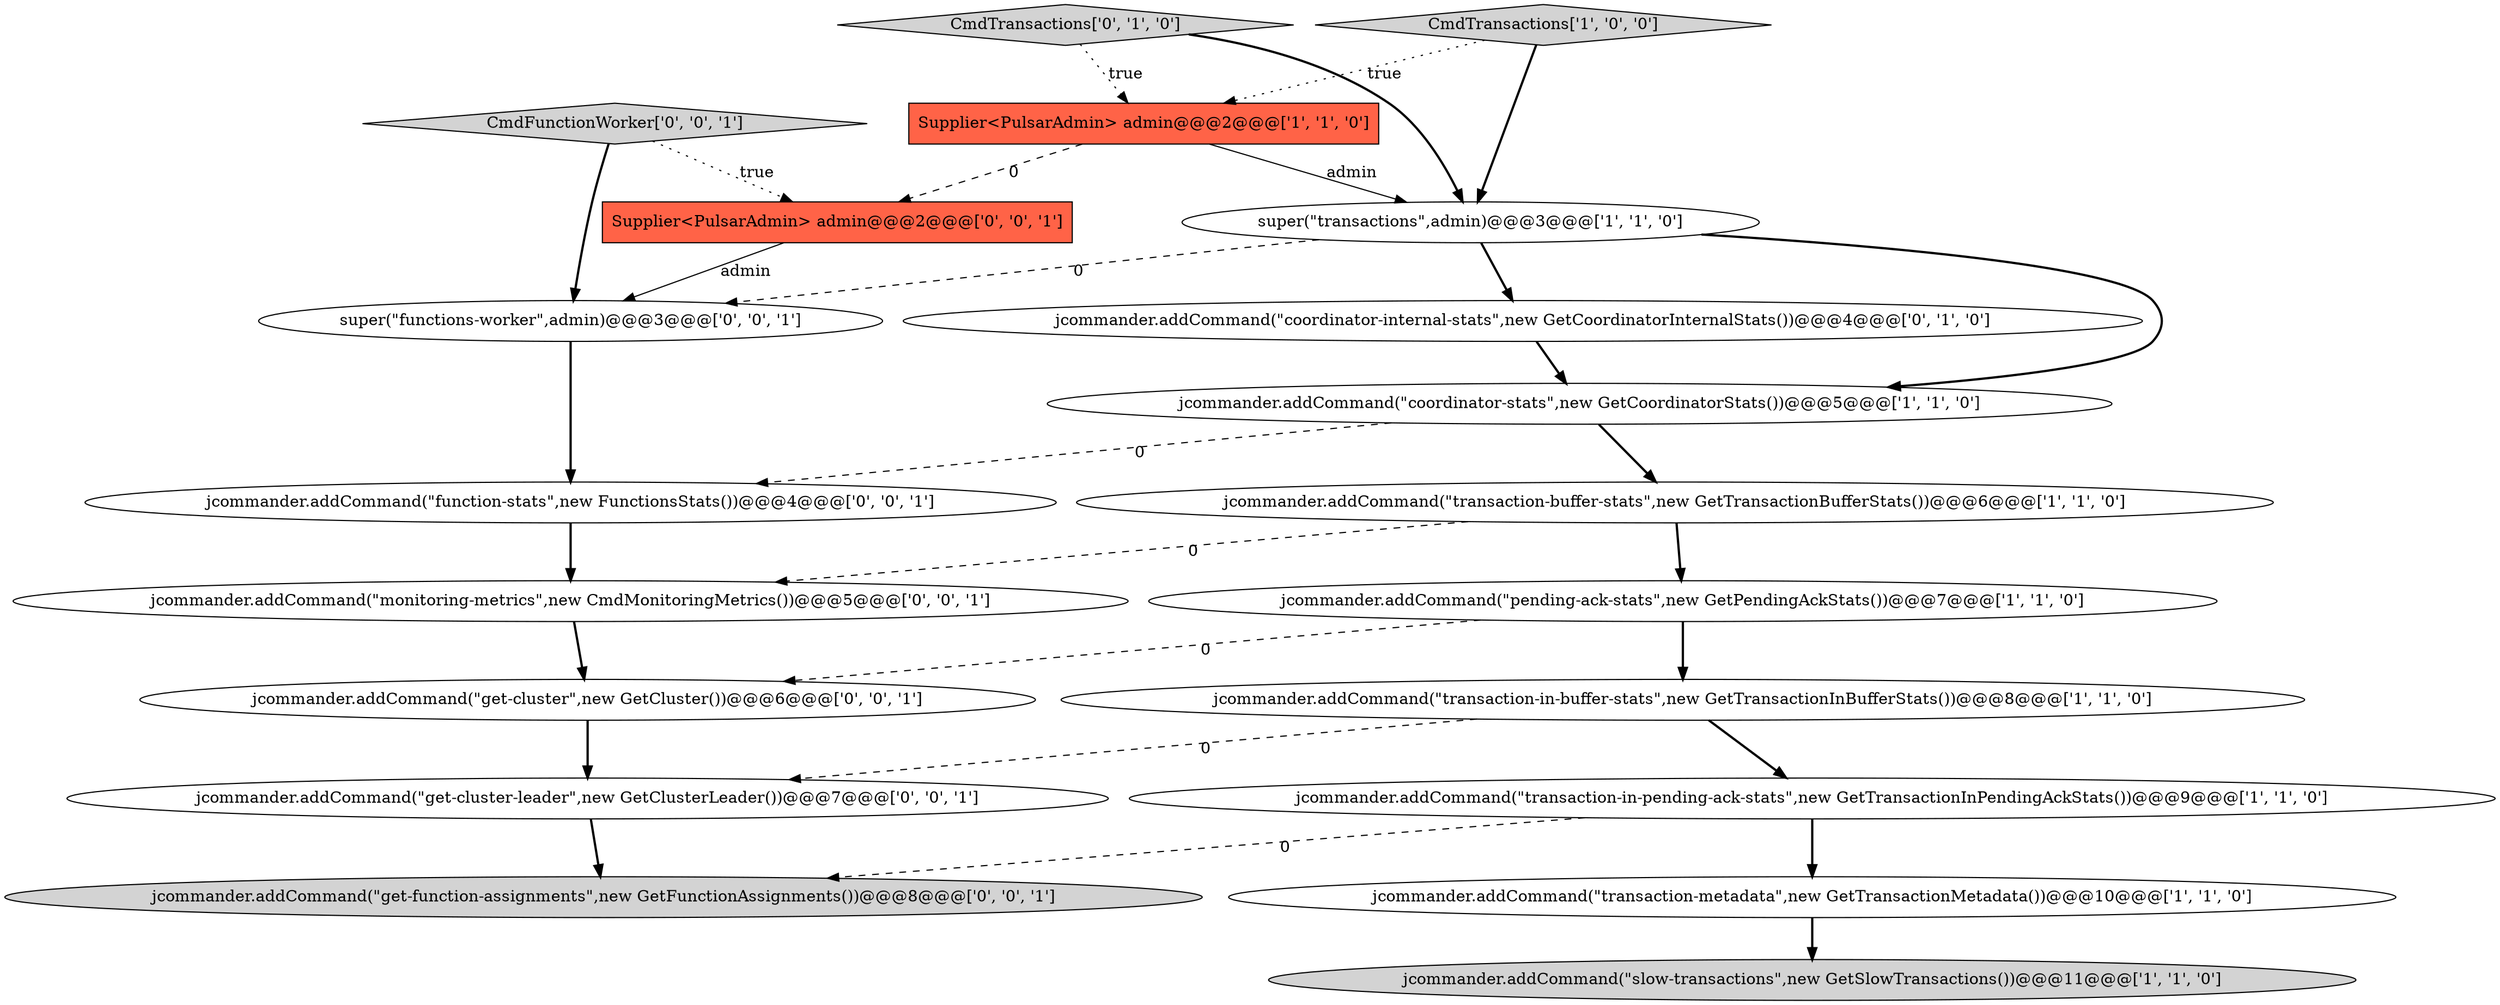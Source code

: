 digraph {
13 [style = filled, label = "CmdFunctionWorker['0', '0', '1']", fillcolor = lightgray, shape = diamond image = "AAA0AAABBB3BBB"];
17 [style = filled, label = "jcommander.addCommand(\"get-cluster-leader\",new GetClusterLeader())@@@7@@@['0', '0', '1']", fillcolor = white, shape = ellipse image = "AAA0AAABBB3BBB"];
10 [style = filled, label = "jcommander.addCommand(\"coordinator-internal-stats\",new GetCoordinatorInternalStats())@@@4@@@['0', '1', '0']", fillcolor = white, shape = ellipse image = "AAA1AAABBB2BBB"];
16 [style = filled, label = "jcommander.addCommand(\"get-function-assignments\",new GetFunctionAssignments())@@@8@@@['0', '0', '1']", fillcolor = lightgray, shape = ellipse image = "AAA0AAABBB3BBB"];
5 [style = filled, label = "jcommander.addCommand(\"coordinator-stats\",new GetCoordinatorStats())@@@5@@@['1', '1', '0']", fillcolor = white, shape = ellipse image = "AAA0AAABBB1BBB"];
12 [style = filled, label = "jcommander.addCommand(\"monitoring-metrics\",new CmdMonitoringMetrics())@@@5@@@['0', '0', '1']", fillcolor = white, shape = ellipse image = "AAA0AAABBB3BBB"];
6 [style = filled, label = "jcommander.addCommand(\"pending-ack-stats\",new GetPendingAckStats())@@@7@@@['1', '1', '0']", fillcolor = white, shape = ellipse image = "AAA0AAABBB1BBB"];
8 [style = filled, label = "Supplier<PulsarAdmin> admin@@@2@@@['1', '1', '0']", fillcolor = tomato, shape = box image = "AAA0AAABBB1BBB"];
9 [style = filled, label = "jcommander.addCommand(\"transaction-in-buffer-stats\",new GetTransactionInBufferStats())@@@8@@@['1', '1', '0']", fillcolor = white, shape = ellipse image = "AAA0AAABBB1BBB"];
11 [style = filled, label = "CmdTransactions['0', '1', '0']", fillcolor = lightgray, shape = diamond image = "AAA0AAABBB2BBB"];
1 [style = filled, label = "super(\"transactions\",admin)@@@3@@@['1', '1', '0']", fillcolor = white, shape = ellipse image = "AAA0AAABBB1BBB"];
4 [style = filled, label = "jcommander.addCommand(\"transaction-buffer-stats\",new GetTransactionBufferStats())@@@6@@@['1', '1', '0']", fillcolor = white, shape = ellipse image = "AAA0AAABBB1BBB"];
14 [style = filled, label = "Supplier<PulsarAdmin> admin@@@2@@@['0', '0', '1']", fillcolor = tomato, shape = box image = "AAA0AAABBB3BBB"];
7 [style = filled, label = "jcommander.addCommand(\"transaction-metadata\",new GetTransactionMetadata())@@@10@@@['1', '1', '0']", fillcolor = white, shape = ellipse image = "AAA0AAABBB1BBB"];
0 [style = filled, label = "jcommander.addCommand(\"slow-transactions\",new GetSlowTransactions())@@@11@@@['1', '1', '0']", fillcolor = lightgray, shape = ellipse image = "AAA0AAABBB1BBB"];
15 [style = filled, label = "jcommander.addCommand(\"get-cluster\",new GetCluster())@@@6@@@['0', '0', '1']", fillcolor = white, shape = ellipse image = "AAA0AAABBB3BBB"];
19 [style = filled, label = "jcommander.addCommand(\"function-stats\",new FunctionsStats())@@@4@@@['0', '0', '1']", fillcolor = white, shape = ellipse image = "AAA0AAABBB3BBB"];
3 [style = filled, label = "CmdTransactions['1', '0', '0']", fillcolor = lightgray, shape = diamond image = "AAA0AAABBB1BBB"];
2 [style = filled, label = "jcommander.addCommand(\"transaction-in-pending-ack-stats\",new GetTransactionInPendingAckStats())@@@9@@@['1', '1', '0']", fillcolor = white, shape = ellipse image = "AAA0AAABBB1BBB"];
18 [style = filled, label = "super(\"functions-worker\",admin)@@@3@@@['0', '0', '1']", fillcolor = white, shape = ellipse image = "AAA0AAABBB3BBB"];
4->6 [style = bold, label=""];
8->14 [style = dashed, label="0"];
1->18 [style = dashed, label="0"];
1->10 [style = bold, label=""];
4->12 [style = dashed, label="0"];
8->1 [style = solid, label="admin"];
2->7 [style = bold, label=""];
12->15 [style = bold, label=""];
9->2 [style = bold, label=""];
3->8 [style = dotted, label="true"];
9->17 [style = dashed, label="0"];
11->1 [style = bold, label=""];
5->19 [style = dashed, label="0"];
13->18 [style = bold, label=""];
5->4 [style = bold, label=""];
3->1 [style = bold, label=""];
6->9 [style = bold, label=""];
2->16 [style = dashed, label="0"];
11->8 [style = dotted, label="true"];
18->19 [style = bold, label=""];
14->18 [style = solid, label="admin"];
7->0 [style = bold, label=""];
6->15 [style = dashed, label="0"];
19->12 [style = bold, label=""];
17->16 [style = bold, label=""];
13->14 [style = dotted, label="true"];
10->5 [style = bold, label=""];
1->5 [style = bold, label=""];
15->17 [style = bold, label=""];
}
